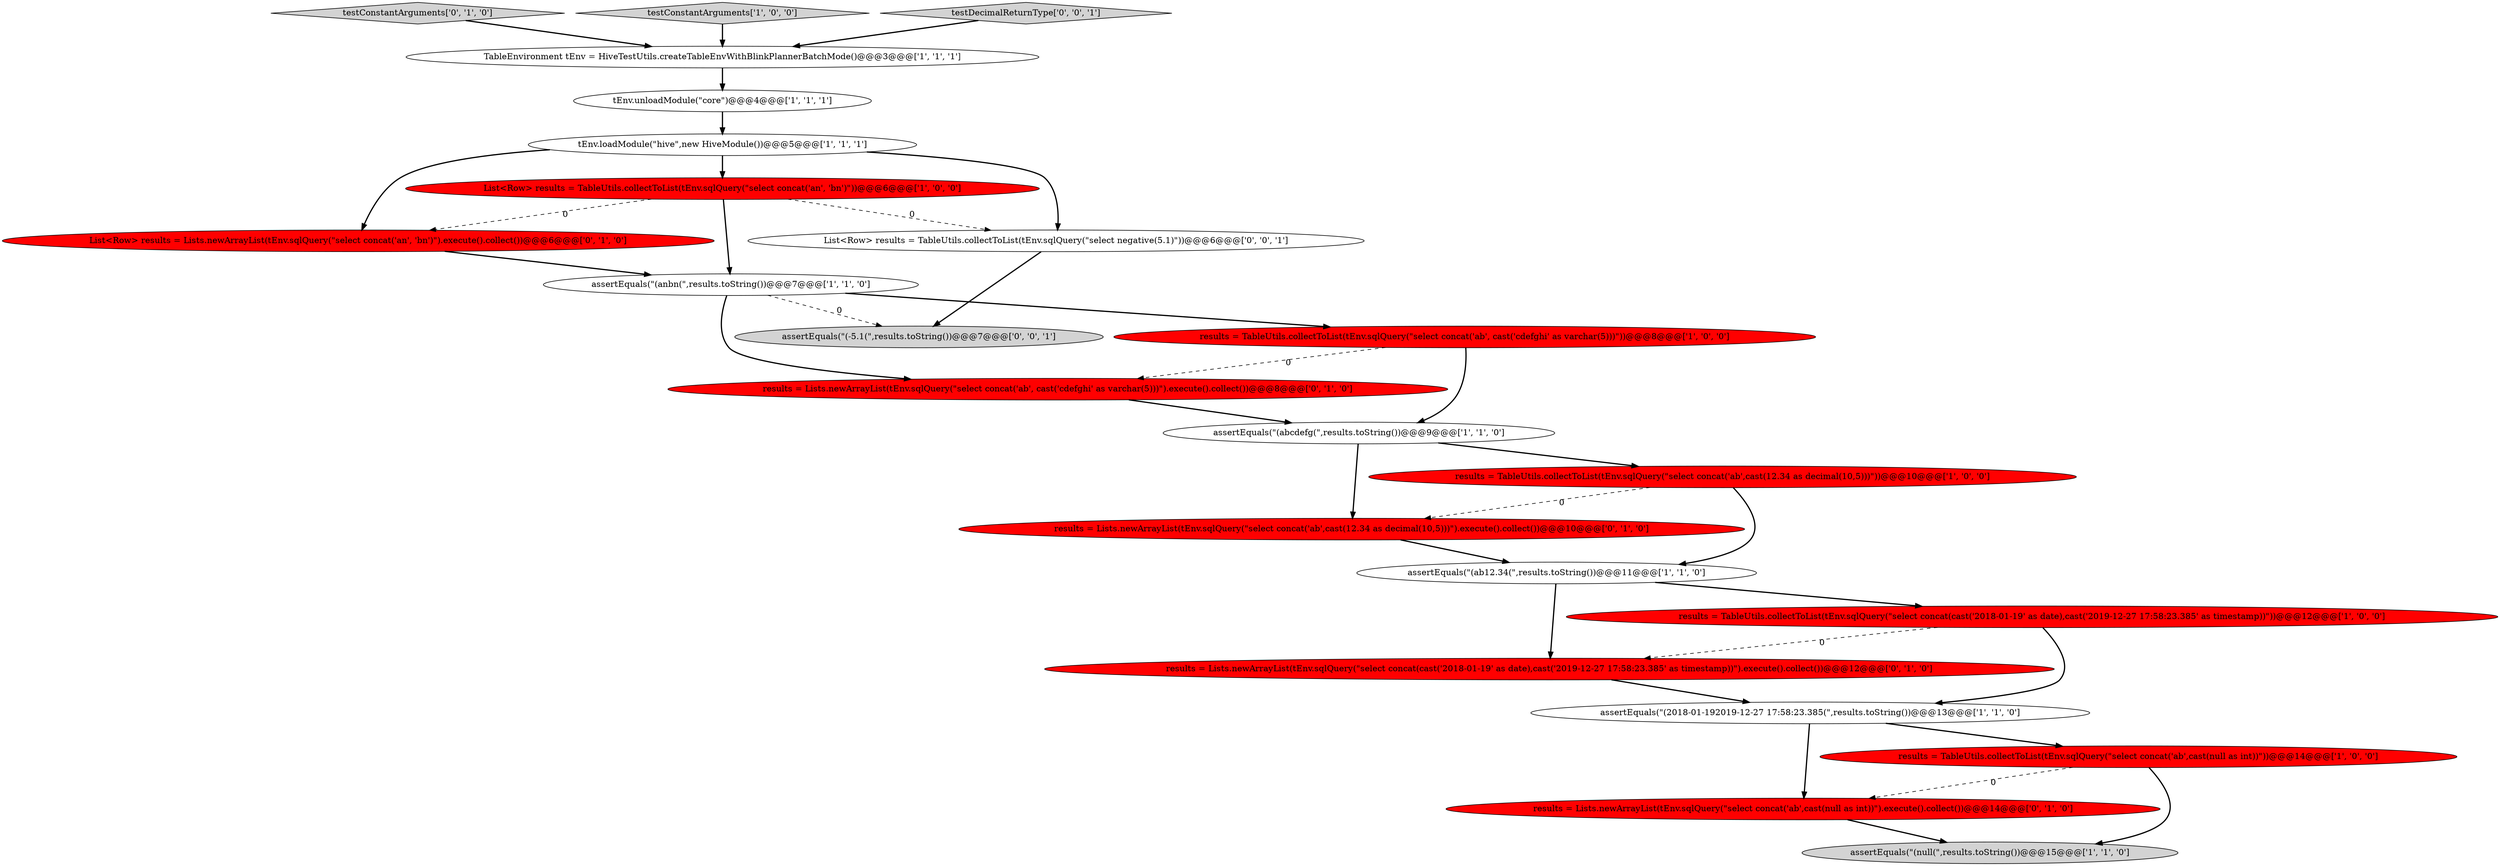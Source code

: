 digraph {
0 [style = filled, label = "tEnv.unloadModule(\"core\")@@@4@@@['1', '1', '1']", fillcolor = white, shape = ellipse image = "AAA0AAABBB1BBB"];
3 [style = filled, label = "TableEnvironment tEnv = HiveTestUtils.createTableEnvWithBlinkPlannerBatchMode()@@@3@@@['1', '1', '1']", fillcolor = white, shape = ellipse image = "AAA0AAABBB1BBB"];
15 [style = filled, label = "results = Lists.newArrayList(tEnv.sqlQuery(\"select concat('ab',cast(12.34 as decimal(10,5)))\").execute().collect())@@@10@@@['0', '1', '0']", fillcolor = red, shape = ellipse image = "AAA1AAABBB2BBB"];
9 [style = filled, label = "assertEquals(\"(anbn(\",results.toString())@@@7@@@['1', '1', '0']", fillcolor = white, shape = ellipse image = "AAA0AAABBB1BBB"];
4 [style = filled, label = "List<Row> results = TableUtils.collectToList(tEnv.sqlQuery(\"select concat('an', 'bn')\"))@@@6@@@['1', '0', '0']", fillcolor = red, shape = ellipse image = "AAA1AAABBB1BBB"];
19 [style = filled, label = "testConstantArguments['0', '1', '0']", fillcolor = lightgray, shape = diamond image = "AAA0AAABBB2BBB"];
5 [style = filled, label = "results = TableUtils.collectToList(tEnv.sqlQuery(\"select concat('ab',cast(12.34 as decimal(10,5)))\"))@@@10@@@['1', '0', '0']", fillcolor = red, shape = ellipse image = "AAA1AAABBB1BBB"];
16 [style = filled, label = "results = Lists.newArrayList(tEnv.sqlQuery(\"select concat('ab', cast('cdefghi' as varchar(5)))\").execute().collect())@@@8@@@['0', '1', '0']", fillcolor = red, shape = ellipse image = "AAA1AAABBB2BBB"];
18 [style = filled, label = "results = Lists.newArrayList(tEnv.sqlQuery(\"select concat('ab',cast(null as int))\").execute().collect())@@@14@@@['0', '1', '0']", fillcolor = red, shape = ellipse image = "AAA1AAABBB2BBB"];
11 [style = filled, label = "testConstantArguments['1', '0', '0']", fillcolor = lightgray, shape = diamond image = "AAA0AAABBB1BBB"];
17 [style = filled, label = "results = Lists.newArrayList(tEnv.sqlQuery(\"select concat(cast('2018-01-19' as date),cast('2019-12-27 17:58:23.385' as timestamp))\").execute().collect())@@@12@@@['0', '1', '0']", fillcolor = red, shape = ellipse image = "AAA1AAABBB2BBB"];
21 [style = filled, label = "List<Row> results = TableUtils.collectToList(tEnv.sqlQuery(\"select negative(5.1)\"))@@@6@@@['0', '0', '1']", fillcolor = white, shape = ellipse image = "AAA0AAABBB3BBB"];
10 [style = filled, label = "results = TableUtils.collectToList(tEnv.sqlQuery(\"select concat(cast('2018-01-19' as date),cast('2019-12-27 17:58:23.385' as timestamp))\"))@@@12@@@['1', '0', '0']", fillcolor = red, shape = ellipse image = "AAA1AAABBB1BBB"];
12 [style = filled, label = "assertEquals(\"(2018-01-192019-12-27 17:58:23.385(\",results.toString())@@@13@@@['1', '1', '0']", fillcolor = white, shape = ellipse image = "AAA0AAABBB1BBB"];
20 [style = filled, label = "assertEquals(\"(-5.1(\",results.toString())@@@7@@@['0', '0', '1']", fillcolor = lightgray, shape = ellipse image = "AAA0AAABBB3BBB"];
7 [style = filled, label = "results = TableUtils.collectToList(tEnv.sqlQuery(\"select concat('ab',cast(null as int))\"))@@@14@@@['1', '0', '0']", fillcolor = red, shape = ellipse image = "AAA1AAABBB1BBB"];
22 [style = filled, label = "testDecimalReturnType['0', '0', '1']", fillcolor = lightgray, shape = diamond image = "AAA0AAABBB3BBB"];
6 [style = filled, label = "assertEquals(\"(ab12.34(\",results.toString())@@@11@@@['1', '1', '0']", fillcolor = white, shape = ellipse image = "AAA0AAABBB1BBB"];
1 [style = filled, label = "results = TableUtils.collectToList(tEnv.sqlQuery(\"select concat('ab', cast('cdefghi' as varchar(5)))\"))@@@8@@@['1', '0', '0']", fillcolor = red, shape = ellipse image = "AAA1AAABBB1BBB"];
14 [style = filled, label = "List<Row> results = Lists.newArrayList(tEnv.sqlQuery(\"select concat('an', 'bn')\").execute().collect())@@@6@@@['0', '1', '0']", fillcolor = red, shape = ellipse image = "AAA1AAABBB2BBB"];
8 [style = filled, label = "assertEquals(\"(abcdefg(\",results.toString())@@@9@@@['1', '1', '0']", fillcolor = white, shape = ellipse image = "AAA0AAABBB1BBB"];
13 [style = filled, label = "assertEquals(\"(null(\",results.toString())@@@15@@@['1', '1', '0']", fillcolor = lightgray, shape = ellipse image = "AAA0AAABBB1BBB"];
2 [style = filled, label = "tEnv.loadModule(\"hive\",new HiveModule())@@@5@@@['1', '1', '1']", fillcolor = white, shape = ellipse image = "AAA0AAABBB1BBB"];
7->13 [style = bold, label=""];
6->17 [style = bold, label=""];
4->9 [style = bold, label=""];
9->20 [style = dashed, label="0"];
1->8 [style = bold, label=""];
8->15 [style = bold, label=""];
7->18 [style = dashed, label="0"];
16->8 [style = bold, label=""];
0->2 [style = bold, label=""];
15->6 [style = bold, label=""];
4->21 [style = dashed, label="0"];
2->4 [style = bold, label=""];
12->7 [style = bold, label=""];
9->16 [style = bold, label=""];
3->0 [style = bold, label=""];
22->3 [style = bold, label=""];
17->12 [style = bold, label=""];
21->20 [style = bold, label=""];
5->6 [style = bold, label=""];
8->5 [style = bold, label=""];
11->3 [style = bold, label=""];
10->12 [style = bold, label=""];
2->21 [style = bold, label=""];
1->16 [style = dashed, label="0"];
6->10 [style = bold, label=""];
2->14 [style = bold, label=""];
12->18 [style = bold, label=""];
10->17 [style = dashed, label="0"];
18->13 [style = bold, label=""];
14->9 [style = bold, label=""];
4->14 [style = dashed, label="0"];
9->1 [style = bold, label=""];
5->15 [style = dashed, label="0"];
19->3 [style = bold, label=""];
}
